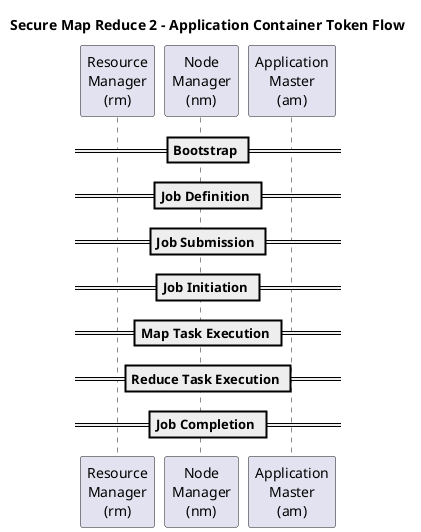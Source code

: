 @startuml
title Secure Map Reduce 2 - Application Container Token Flow
autonumber
'hide footbox

'participant "Client\n(c)" as C
participant "Resource\nManager\n(rm)" as RM
'participant "History\nServer\n(hs)" as HS
participant "Node\nManager\n(nm)" as NM
'participant "Shuffle\nService\n(ss)" as SS
participant "Application\nMaster\n(am)" as AM
'participant "Client\nService\n(cs)" as CS
'participant "Application\nContainer\n(ac)" as AC #red
'participant "Task\n(t)" as T #orange
'participant "File\nSystem\n(fs)" as FS
'participant "Name\nNode\n(nn)" as NN
'participant "Data\nNode\n(dn)" as DN
'participant "Kerberos\nKDC" as KDC

'note over C,KDC #green: QUESTION ?

== Bootstrap ==

== Job Definition ==

== Job Submission ==

== Job Initiation ==

== Map Task Execution ==

== Reduce Task Execution ==

== Job Completion ==

@enduml